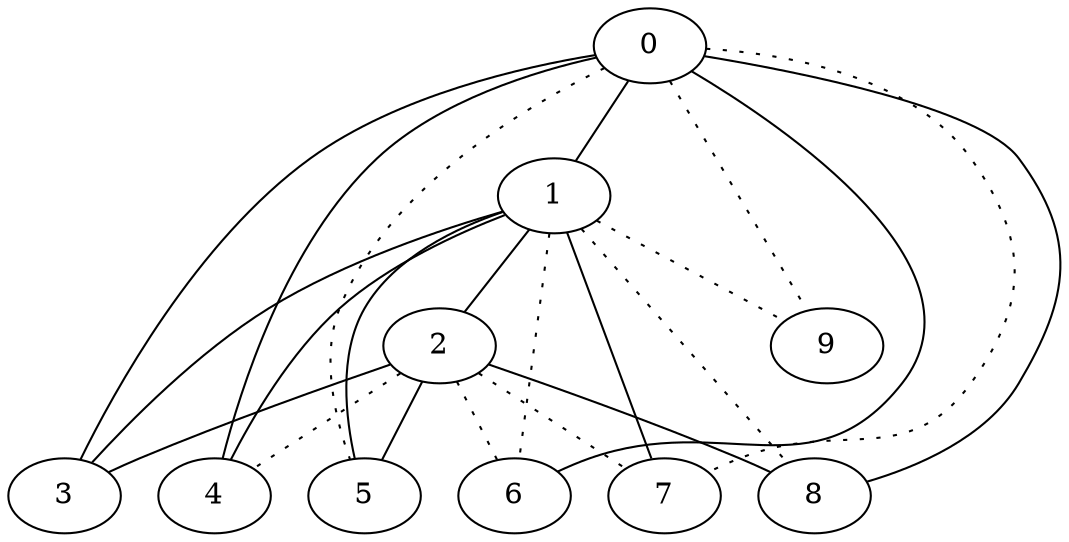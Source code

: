 graph {
a0[label=0];
a1[label=1];
a2[label=2];
a3[label=3];
a4[label=4];
a5[label=5];
a6[label=6];
a7[label=7];
a8[label=8];
a9[label=9];
a0 -- a1;
a0 -- a3;
a0 -- a4;
a0 -- a5 [style=dotted];
a0 -- a6;
a0 -- a7 [style=dotted];
a0 -- a8;
a0 -- a9 [style=dotted];
a1 -- a2;
a1 -- a3;
a1 -- a4;
a1 -- a5;
a1 -- a6 [style=dotted];
a1 -- a7;
a1 -- a8 [style=dotted];
a1 -- a9 [style=dotted];
a2 -- a3;
a2 -- a4 [style=dotted];
a2 -- a5;
a2 -- a6 [style=dotted];
a2 -- a7 [style=dotted];
a2 -- a8;
}
